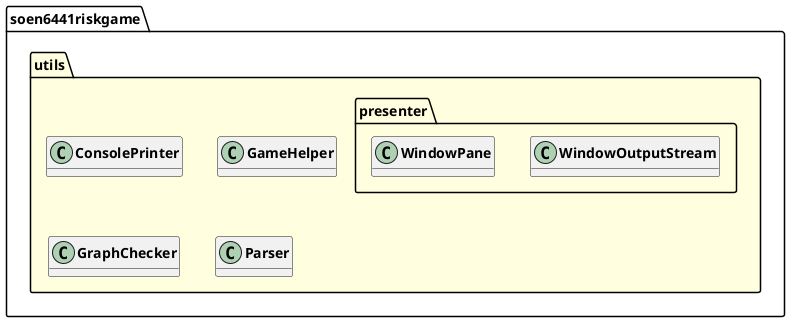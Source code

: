 @startuml

skinparam svgLinkTarget _parent
skinparam linetype ortho
package soen6441riskgame.utils [[../../soen6441riskgame/utils/package-summary.html{soen6441riskgame.utils}]] #lightyellow {
}

class "<b><size:14>ConsolePrinter</b>" as soen6441riskgame.utils.ConsolePrinter  [[../../soen6441riskgame/utils/ConsolePrinter.html{soen6441riskgame.utils.ConsolePrinter}]] {
}

hide soen6441riskgame.utils.ConsolePrinter fields
hide soen6441riskgame.utils.ConsolePrinter methods

class "<b><size:14>GameHelper</b>" as soen6441riskgame.utils.GameHelper  [[../../soen6441riskgame/utils/GameHelper.html{soen6441riskgame.utils.GameHelper}]] {
}

hide soen6441riskgame.utils.GameHelper fields
hide soen6441riskgame.utils.GameHelper methods

class "<b><size:14>GraphChecker</b>" as soen6441riskgame.utils.GraphChecker  [[../../soen6441riskgame/utils/GraphChecker.html{soen6441riskgame.utils.GraphChecker}]] {
}

hide soen6441riskgame.utils.GraphChecker fields
hide soen6441riskgame.utils.GraphChecker methods

class "<b><size:14>Parser</b>" as soen6441riskgame.utils.Parser  [[../../soen6441riskgame/utils/Parser.html{soen6441riskgame.utils.Parser}]] {
}

hide soen6441riskgame.utils.Parser fields
hide soen6441riskgame.utils.Parser methods

package soen6441riskgame.utils.presenter [[../../soen6441riskgame/utils/presenter/package-summary.html{soen6441riskgame.utils.presenter}]] {
}

class "<b><size:14>WindowOutputStream</b>" as soen6441riskgame.utils.presenter.WindowOutputStream  [[../../soen6441riskgame/utils/presenter/WindowOutputStream.html{soen6441riskgame.utils.presenter.WindowOutputStream}]] {
}

hide soen6441riskgame.utils.presenter.WindowOutputStream fields
hide soen6441riskgame.utils.presenter.WindowOutputStream methods

class "<b><size:14>WindowPane</b>" as soen6441riskgame.utils.presenter.WindowPane  [[../../soen6441riskgame/utils/presenter/WindowPane.html{soen6441riskgame.utils.presenter.WindowPane}]] {
}

hide soen6441riskgame.utils.presenter.WindowPane fields
hide soen6441riskgame.utils.presenter.WindowPane methods


@enduml
